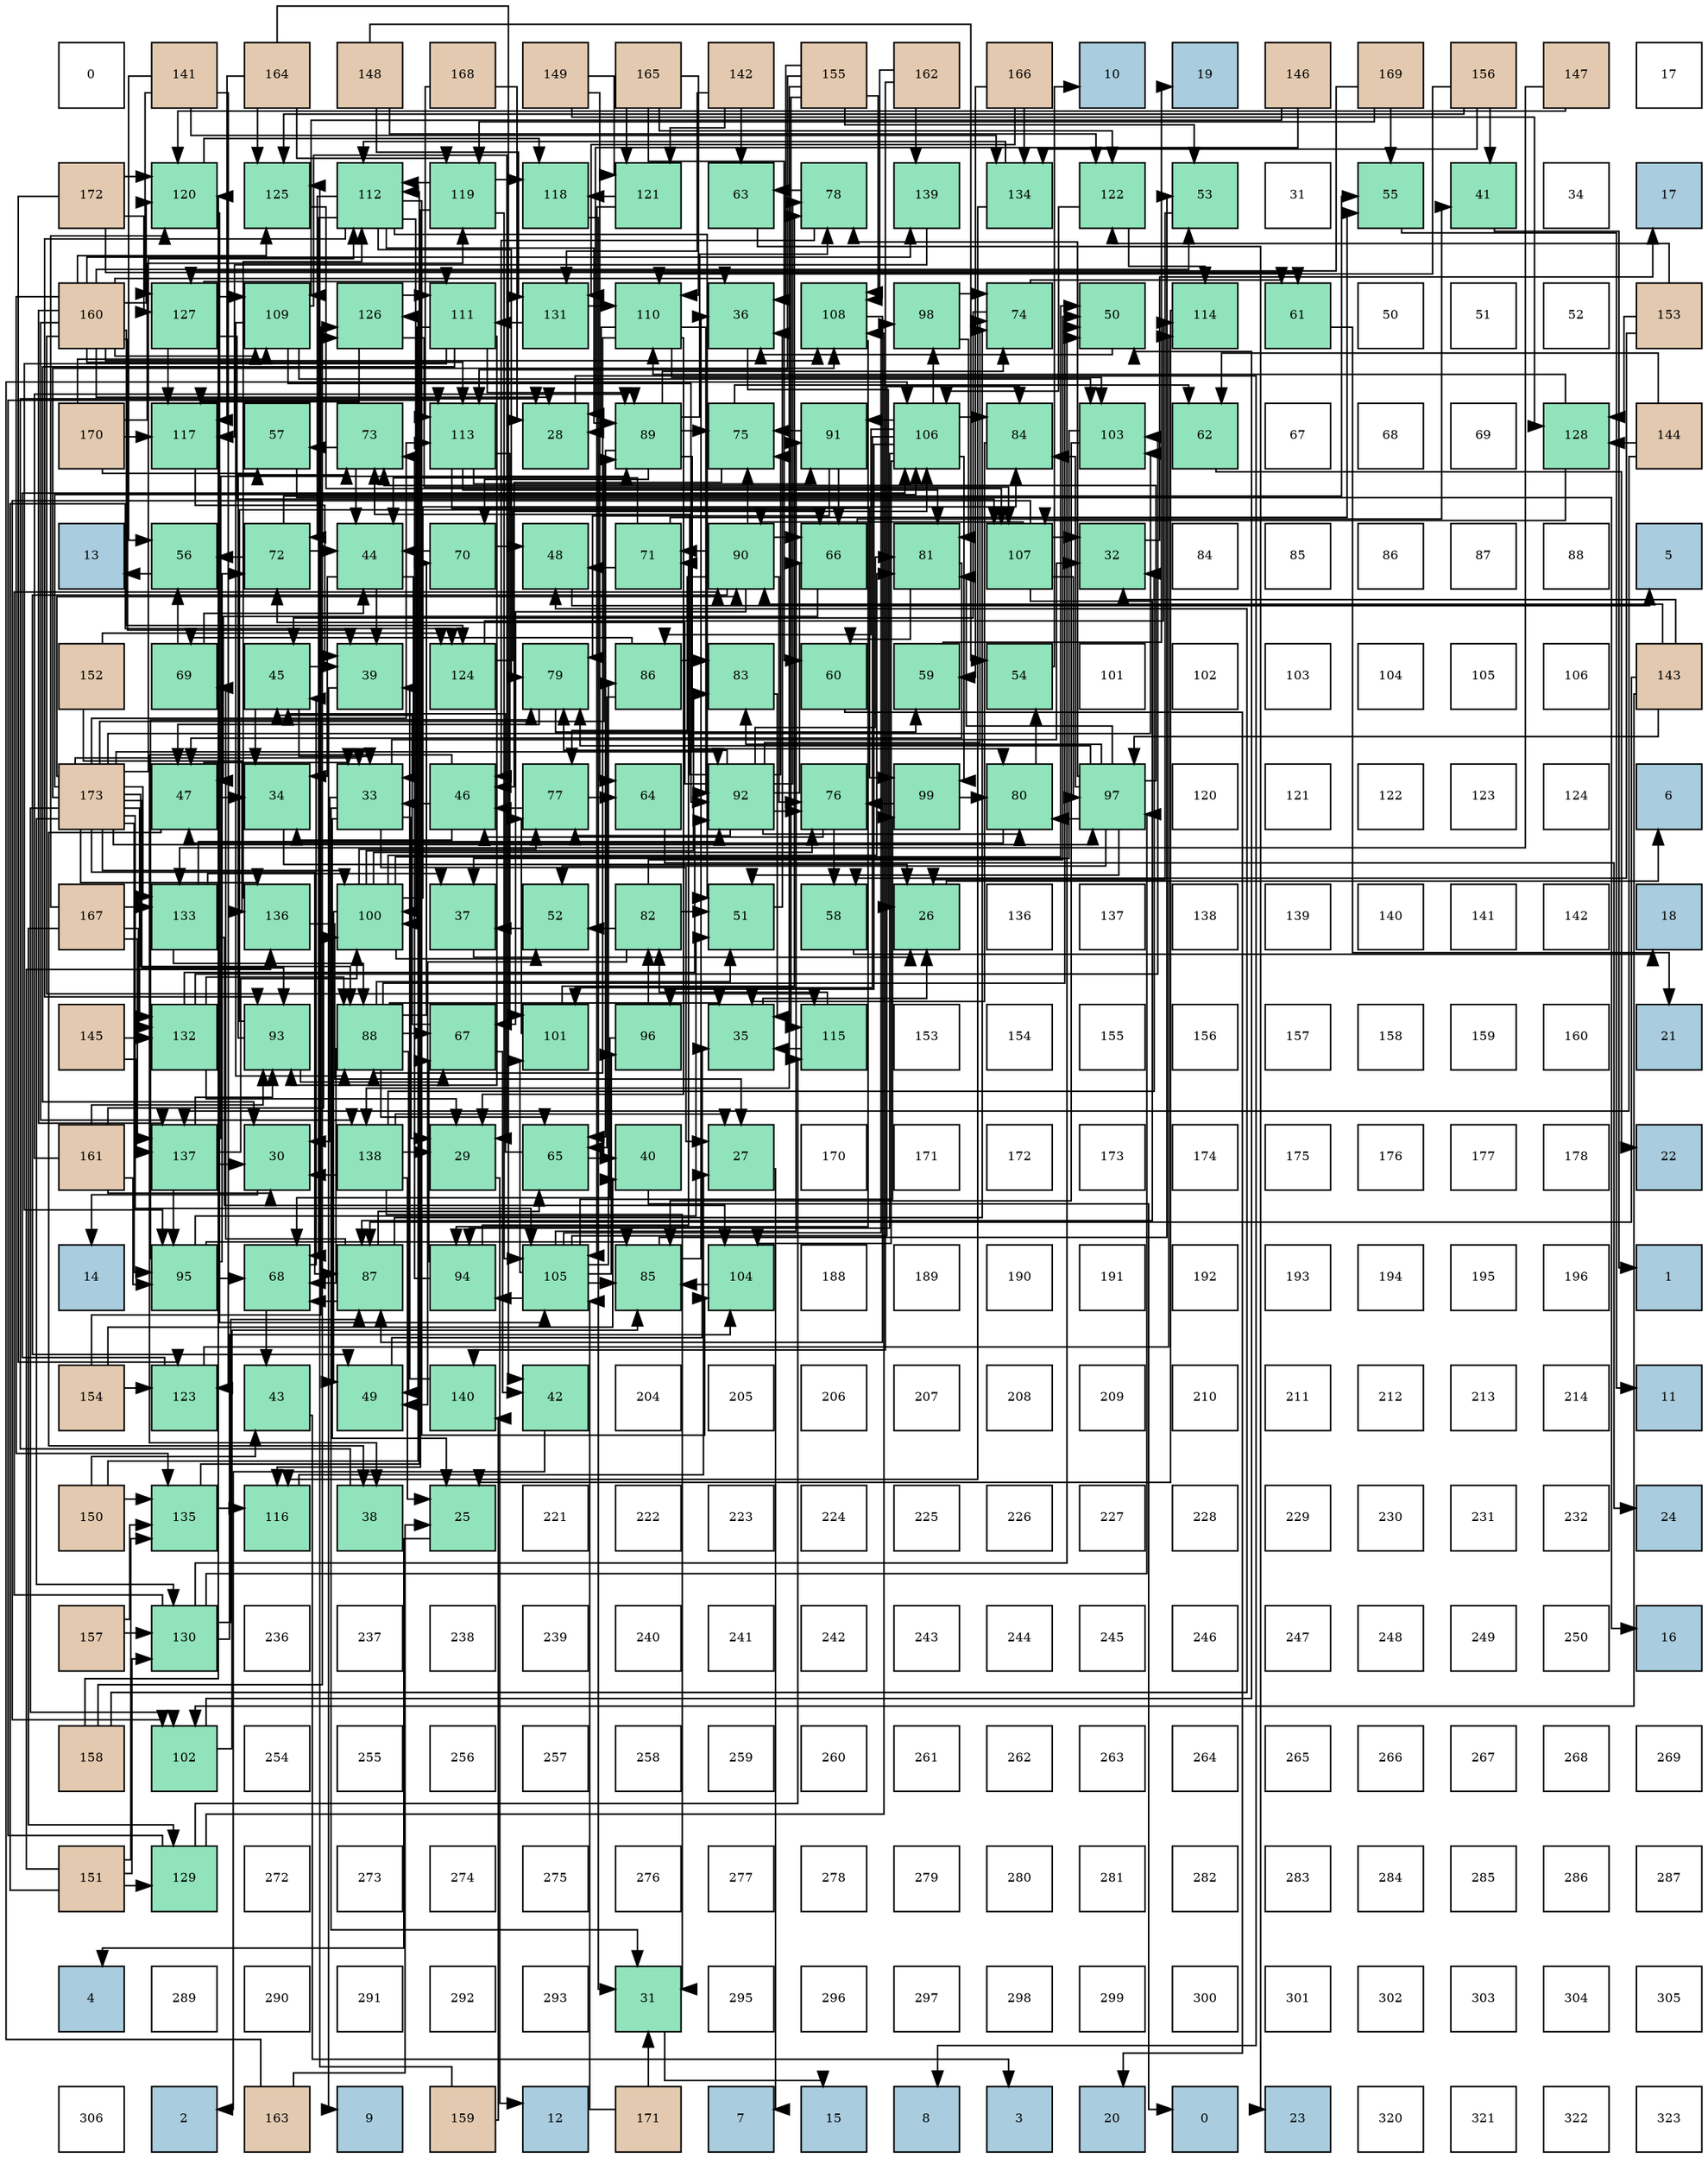 digraph layout{
 rankdir=TB;
 splines=ortho;
 node [style=filled shape=square fixedsize=true width=0.6];
0[label="0", fontsize=8, fillcolor="#ffffff"];
1[label="141", fontsize=8, fillcolor="#e3c9af"];
2[label="164", fontsize=8, fillcolor="#e3c9af"];
3[label="148", fontsize=8, fillcolor="#e3c9af"];
4[label="168", fontsize=8, fillcolor="#e3c9af"];
5[label="149", fontsize=8, fillcolor="#e3c9af"];
6[label="165", fontsize=8, fillcolor="#e3c9af"];
7[label="142", fontsize=8, fillcolor="#e3c9af"];
8[label="155", fontsize=8, fillcolor="#e3c9af"];
9[label="162", fontsize=8, fillcolor="#e3c9af"];
10[label="166", fontsize=8, fillcolor="#e3c9af"];
11[label="10", fontsize=8, fillcolor="#a9ccde"];
12[label="19", fontsize=8, fillcolor="#a9ccde"];
13[label="146", fontsize=8, fillcolor="#e3c9af"];
14[label="169", fontsize=8, fillcolor="#e3c9af"];
15[label="156", fontsize=8, fillcolor="#e3c9af"];
16[label="147", fontsize=8, fillcolor="#e3c9af"];
17[label="17", fontsize=8, fillcolor="#ffffff"];
18[label="172", fontsize=8, fillcolor="#e3c9af"];
19[label="120", fontsize=8, fillcolor="#91e3bb"];
20[label="125", fontsize=8, fillcolor="#91e3bb"];
21[label="112", fontsize=8, fillcolor="#91e3bb"];
22[label="119", fontsize=8, fillcolor="#91e3bb"];
23[label="118", fontsize=8, fillcolor="#91e3bb"];
24[label="121", fontsize=8, fillcolor="#91e3bb"];
25[label="63", fontsize=8, fillcolor="#91e3bb"];
26[label="78", fontsize=8, fillcolor="#91e3bb"];
27[label="139", fontsize=8, fillcolor="#91e3bb"];
28[label="134", fontsize=8, fillcolor="#91e3bb"];
29[label="122", fontsize=8, fillcolor="#91e3bb"];
30[label="53", fontsize=8, fillcolor="#91e3bb"];
31[label="31", fontsize=8, fillcolor="#ffffff"];
32[label="55", fontsize=8, fillcolor="#91e3bb"];
33[label="41", fontsize=8, fillcolor="#91e3bb"];
34[label="34", fontsize=8, fillcolor="#ffffff"];
35[label="17", fontsize=8, fillcolor="#a9ccde"];
36[label="160", fontsize=8, fillcolor="#e3c9af"];
37[label="127", fontsize=8, fillcolor="#91e3bb"];
38[label="109", fontsize=8, fillcolor="#91e3bb"];
39[label="126", fontsize=8, fillcolor="#91e3bb"];
40[label="111", fontsize=8, fillcolor="#91e3bb"];
41[label="131", fontsize=8, fillcolor="#91e3bb"];
42[label="110", fontsize=8, fillcolor="#91e3bb"];
43[label="36", fontsize=8, fillcolor="#91e3bb"];
44[label="108", fontsize=8, fillcolor="#91e3bb"];
45[label="98", fontsize=8, fillcolor="#91e3bb"];
46[label="74", fontsize=8, fillcolor="#91e3bb"];
47[label="50", fontsize=8, fillcolor="#91e3bb"];
48[label="114", fontsize=8, fillcolor="#91e3bb"];
49[label="61", fontsize=8, fillcolor="#91e3bb"];
50[label="50", fontsize=8, fillcolor="#ffffff"];
51[label="51", fontsize=8, fillcolor="#ffffff"];
52[label="52", fontsize=8, fillcolor="#ffffff"];
53[label="153", fontsize=8, fillcolor="#e3c9af"];
54[label="170", fontsize=8, fillcolor="#e3c9af"];
55[label="117", fontsize=8, fillcolor="#91e3bb"];
56[label="57", fontsize=8, fillcolor="#91e3bb"];
57[label="73", fontsize=8, fillcolor="#91e3bb"];
58[label="113", fontsize=8, fillcolor="#91e3bb"];
59[label="28", fontsize=8, fillcolor="#91e3bb"];
60[label="89", fontsize=8, fillcolor="#91e3bb"];
61[label="75", fontsize=8, fillcolor="#91e3bb"];
62[label="91", fontsize=8, fillcolor="#91e3bb"];
63[label="106", fontsize=8, fillcolor="#91e3bb"];
64[label="84", fontsize=8, fillcolor="#91e3bb"];
65[label="103", fontsize=8, fillcolor="#91e3bb"];
66[label="62", fontsize=8, fillcolor="#91e3bb"];
67[label="67", fontsize=8, fillcolor="#ffffff"];
68[label="68", fontsize=8, fillcolor="#ffffff"];
69[label="69", fontsize=8, fillcolor="#ffffff"];
70[label="128", fontsize=8, fillcolor="#91e3bb"];
71[label="144", fontsize=8, fillcolor="#e3c9af"];
72[label="13", fontsize=8, fillcolor="#a9ccde"];
73[label="56", fontsize=8, fillcolor="#91e3bb"];
74[label="72", fontsize=8, fillcolor="#91e3bb"];
75[label="44", fontsize=8, fillcolor="#91e3bb"];
76[label="70", fontsize=8, fillcolor="#91e3bb"];
77[label="48", fontsize=8, fillcolor="#91e3bb"];
78[label="71", fontsize=8, fillcolor="#91e3bb"];
79[label="90", fontsize=8, fillcolor="#91e3bb"];
80[label="66", fontsize=8, fillcolor="#91e3bb"];
81[label="81", fontsize=8, fillcolor="#91e3bb"];
82[label="107", fontsize=8, fillcolor="#91e3bb"];
83[label="32", fontsize=8, fillcolor="#91e3bb"];
84[label="84", fontsize=8, fillcolor="#ffffff"];
85[label="85", fontsize=8, fillcolor="#ffffff"];
86[label="86", fontsize=8, fillcolor="#ffffff"];
87[label="87", fontsize=8, fillcolor="#ffffff"];
88[label="88", fontsize=8, fillcolor="#ffffff"];
89[label="5", fontsize=8, fillcolor="#a9ccde"];
90[label="152", fontsize=8, fillcolor="#e3c9af"];
91[label="69", fontsize=8, fillcolor="#91e3bb"];
92[label="45", fontsize=8, fillcolor="#91e3bb"];
93[label="39", fontsize=8, fillcolor="#91e3bb"];
94[label="124", fontsize=8, fillcolor="#91e3bb"];
95[label="79", fontsize=8, fillcolor="#91e3bb"];
96[label="86", fontsize=8, fillcolor="#91e3bb"];
97[label="83", fontsize=8, fillcolor="#91e3bb"];
98[label="60", fontsize=8, fillcolor="#91e3bb"];
99[label="59", fontsize=8, fillcolor="#91e3bb"];
100[label="54", fontsize=8, fillcolor="#91e3bb"];
101[label="101", fontsize=8, fillcolor="#ffffff"];
102[label="102", fontsize=8, fillcolor="#ffffff"];
103[label="103", fontsize=8, fillcolor="#ffffff"];
104[label="104", fontsize=8, fillcolor="#ffffff"];
105[label="105", fontsize=8, fillcolor="#ffffff"];
106[label="106", fontsize=8, fillcolor="#ffffff"];
107[label="143", fontsize=8, fillcolor="#e3c9af"];
108[label="173", fontsize=8, fillcolor="#e3c9af"];
109[label="47", fontsize=8, fillcolor="#91e3bb"];
110[label="34", fontsize=8, fillcolor="#91e3bb"];
111[label="33", fontsize=8, fillcolor="#91e3bb"];
112[label="46", fontsize=8, fillcolor="#91e3bb"];
113[label="77", fontsize=8, fillcolor="#91e3bb"];
114[label="64", fontsize=8, fillcolor="#91e3bb"];
115[label="92", fontsize=8, fillcolor="#91e3bb"];
116[label="76", fontsize=8, fillcolor="#91e3bb"];
117[label="99", fontsize=8, fillcolor="#91e3bb"];
118[label="80", fontsize=8, fillcolor="#91e3bb"];
119[label="97", fontsize=8, fillcolor="#91e3bb"];
120[label="120", fontsize=8, fillcolor="#ffffff"];
121[label="121", fontsize=8, fillcolor="#ffffff"];
122[label="122", fontsize=8, fillcolor="#ffffff"];
123[label="123", fontsize=8, fillcolor="#ffffff"];
124[label="124", fontsize=8, fillcolor="#ffffff"];
125[label="6", fontsize=8, fillcolor="#a9ccde"];
126[label="167", fontsize=8, fillcolor="#e3c9af"];
127[label="133", fontsize=8, fillcolor="#91e3bb"];
128[label="136", fontsize=8, fillcolor="#91e3bb"];
129[label="100", fontsize=8, fillcolor="#91e3bb"];
130[label="37", fontsize=8, fillcolor="#91e3bb"];
131[label="52", fontsize=8, fillcolor="#91e3bb"];
132[label="82", fontsize=8, fillcolor="#91e3bb"];
133[label="51", fontsize=8, fillcolor="#91e3bb"];
134[label="58", fontsize=8, fillcolor="#91e3bb"];
135[label="26", fontsize=8, fillcolor="#91e3bb"];
136[label="136", fontsize=8, fillcolor="#ffffff"];
137[label="137", fontsize=8, fillcolor="#ffffff"];
138[label="138", fontsize=8, fillcolor="#ffffff"];
139[label="139", fontsize=8, fillcolor="#ffffff"];
140[label="140", fontsize=8, fillcolor="#ffffff"];
141[label="141", fontsize=8, fillcolor="#ffffff"];
142[label="142", fontsize=8, fillcolor="#ffffff"];
143[label="18", fontsize=8, fillcolor="#a9ccde"];
144[label="145", fontsize=8, fillcolor="#e3c9af"];
145[label="132", fontsize=8, fillcolor="#91e3bb"];
146[label="93", fontsize=8, fillcolor="#91e3bb"];
147[label="88", fontsize=8, fillcolor="#91e3bb"];
148[label="67", fontsize=8, fillcolor="#91e3bb"];
149[label="101", fontsize=8, fillcolor="#91e3bb"];
150[label="96", fontsize=8, fillcolor="#91e3bb"];
151[label="35", fontsize=8, fillcolor="#91e3bb"];
152[label="115", fontsize=8, fillcolor="#91e3bb"];
153[label="153", fontsize=8, fillcolor="#ffffff"];
154[label="154", fontsize=8, fillcolor="#ffffff"];
155[label="155", fontsize=8, fillcolor="#ffffff"];
156[label="156", fontsize=8, fillcolor="#ffffff"];
157[label="157", fontsize=8, fillcolor="#ffffff"];
158[label="158", fontsize=8, fillcolor="#ffffff"];
159[label="159", fontsize=8, fillcolor="#ffffff"];
160[label="160", fontsize=8, fillcolor="#ffffff"];
161[label="21", fontsize=8, fillcolor="#a9ccde"];
162[label="161", fontsize=8, fillcolor="#e3c9af"];
163[label="137", fontsize=8, fillcolor="#91e3bb"];
164[label="30", fontsize=8, fillcolor="#91e3bb"];
165[label="138", fontsize=8, fillcolor="#91e3bb"];
166[label="29", fontsize=8, fillcolor="#91e3bb"];
167[label="65", fontsize=8, fillcolor="#91e3bb"];
168[label="40", fontsize=8, fillcolor="#91e3bb"];
169[label="27", fontsize=8, fillcolor="#91e3bb"];
170[label="170", fontsize=8, fillcolor="#ffffff"];
171[label="171", fontsize=8, fillcolor="#ffffff"];
172[label="172", fontsize=8, fillcolor="#ffffff"];
173[label="173", fontsize=8, fillcolor="#ffffff"];
174[label="174", fontsize=8, fillcolor="#ffffff"];
175[label="175", fontsize=8, fillcolor="#ffffff"];
176[label="176", fontsize=8, fillcolor="#ffffff"];
177[label="177", fontsize=8, fillcolor="#ffffff"];
178[label="178", fontsize=8, fillcolor="#ffffff"];
179[label="22", fontsize=8, fillcolor="#a9ccde"];
180[label="14", fontsize=8, fillcolor="#a9ccde"];
181[label="95", fontsize=8, fillcolor="#91e3bb"];
182[label="68", fontsize=8, fillcolor="#91e3bb"];
183[label="87", fontsize=8, fillcolor="#91e3bb"];
184[label="94", fontsize=8, fillcolor="#91e3bb"];
185[label="105", fontsize=8, fillcolor="#91e3bb"];
186[label="85", fontsize=8, fillcolor="#91e3bb"];
187[label="104", fontsize=8, fillcolor="#91e3bb"];
188[label="188", fontsize=8, fillcolor="#ffffff"];
189[label="189", fontsize=8, fillcolor="#ffffff"];
190[label="190", fontsize=8, fillcolor="#ffffff"];
191[label="191", fontsize=8, fillcolor="#ffffff"];
192[label="192", fontsize=8, fillcolor="#ffffff"];
193[label="193", fontsize=8, fillcolor="#ffffff"];
194[label="194", fontsize=8, fillcolor="#ffffff"];
195[label="195", fontsize=8, fillcolor="#ffffff"];
196[label="196", fontsize=8, fillcolor="#ffffff"];
197[label="1", fontsize=8, fillcolor="#a9ccde"];
198[label="154", fontsize=8, fillcolor="#e3c9af"];
199[label="123", fontsize=8, fillcolor="#91e3bb"];
200[label="43", fontsize=8, fillcolor="#91e3bb"];
201[label="49", fontsize=8, fillcolor="#91e3bb"];
202[label="140", fontsize=8, fillcolor="#91e3bb"];
203[label="42", fontsize=8, fillcolor="#91e3bb"];
204[label="204", fontsize=8, fillcolor="#ffffff"];
205[label="205", fontsize=8, fillcolor="#ffffff"];
206[label="206", fontsize=8, fillcolor="#ffffff"];
207[label="207", fontsize=8, fillcolor="#ffffff"];
208[label="208", fontsize=8, fillcolor="#ffffff"];
209[label="209", fontsize=8, fillcolor="#ffffff"];
210[label="210", fontsize=8, fillcolor="#ffffff"];
211[label="211", fontsize=8, fillcolor="#ffffff"];
212[label="212", fontsize=8, fillcolor="#ffffff"];
213[label="213", fontsize=8, fillcolor="#ffffff"];
214[label="214", fontsize=8, fillcolor="#ffffff"];
215[label="11", fontsize=8, fillcolor="#a9ccde"];
216[label="150", fontsize=8, fillcolor="#e3c9af"];
217[label="135", fontsize=8, fillcolor="#91e3bb"];
218[label="116", fontsize=8, fillcolor="#91e3bb"];
219[label="38", fontsize=8, fillcolor="#91e3bb"];
220[label="25", fontsize=8, fillcolor="#91e3bb"];
221[label="221", fontsize=8, fillcolor="#ffffff"];
222[label="222", fontsize=8, fillcolor="#ffffff"];
223[label="223", fontsize=8, fillcolor="#ffffff"];
224[label="224", fontsize=8, fillcolor="#ffffff"];
225[label="225", fontsize=8, fillcolor="#ffffff"];
226[label="226", fontsize=8, fillcolor="#ffffff"];
227[label="227", fontsize=8, fillcolor="#ffffff"];
228[label="228", fontsize=8, fillcolor="#ffffff"];
229[label="229", fontsize=8, fillcolor="#ffffff"];
230[label="230", fontsize=8, fillcolor="#ffffff"];
231[label="231", fontsize=8, fillcolor="#ffffff"];
232[label="232", fontsize=8, fillcolor="#ffffff"];
233[label="24", fontsize=8, fillcolor="#a9ccde"];
234[label="157", fontsize=8, fillcolor="#e3c9af"];
235[label="130", fontsize=8, fillcolor="#91e3bb"];
236[label="236", fontsize=8, fillcolor="#ffffff"];
237[label="237", fontsize=8, fillcolor="#ffffff"];
238[label="238", fontsize=8, fillcolor="#ffffff"];
239[label="239", fontsize=8, fillcolor="#ffffff"];
240[label="240", fontsize=8, fillcolor="#ffffff"];
241[label="241", fontsize=8, fillcolor="#ffffff"];
242[label="242", fontsize=8, fillcolor="#ffffff"];
243[label="243", fontsize=8, fillcolor="#ffffff"];
244[label="244", fontsize=8, fillcolor="#ffffff"];
245[label="245", fontsize=8, fillcolor="#ffffff"];
246[label="246", fontsize=8, fillcolor="#ffffff"];
247[label="247", fontsize=8, fillcolor="#ffffff"];
248[label="248", fontsize=8, fillcolor="#ffffff"];
249[label="249", fontsize=8, fillcolor="#ffffff"];
250[label="250", fontsize=8, fillcolor="#ffffff"];
251[label="16", fontsize=8, fillcolor="#a9ccde"];
252[label="158", fontsize=8, fillcolor="#e3c9af"];
253[label="102", fontsize=8, fillcolor="#91e3bb"];
254[label="254", fontsize=8, fillcolor="#ffffff"];
255[label="255", fontsize=8, fillcolor="#ffffff"];
256[label="256", fontsize=8, fillcolor="#ffffff"];
257[label="257", fontsize=8, fillcolor="#ffffff"];
258[label="258", fontsize=8, fillcolor="#ffffff"];
259[label="259", fontsize=8, fillcolor="#ffffff"];
260[label="260", fontsize=8, fillcolor="#ffffff"];
261[label="261", fontsize=8, fillcolor="#ffffff"];
262[label="262", fontsize=8, fillcolor="#ffffff"];
263[label="263", fontsize=8, fillcolor="#ffffff"];
264[label="264", fontsize=8, fillcolor="#ffffff"];
265[label="265", fontsize=8, fillcolor="#ffffff"];
266[label="266", fontsize=8, fillcolor="#ffffff"];
267[label="267", fontsize=8, fillcolor="#ffffff"];
268[label="268", fontsize=8, fillcolor="#ffffff"];
269[label="269", fontsize=8, fillcolor="#ffffff"];
270[label="151", fontsize=8, fillcolor="#e3c9af"];
271[label="129", fontsize=8, fillcolor="#91e3bb"];
272[label="272", fontsize=8, fillcolor="#ffffff"];
273[label="273", fontsize=8, fillcolor="#ffffff"];
274[label="274", fontsize=8, fillcolor="#ffffff"];
275[label="275", fontsize=8, fillcolor="#ffffff"];
276[label="276", fontsize=8, fillcolor="#ffffff"];
277[label="277", fontsize=8, fillcolor="#ffffff"];
278[label="278", fontsize=8, fillcolor="#ffffff"];
279[label="279", fontsize=8, fillcolor="#ffffff"];
280[label="280", fontsize=8, fillcolor="#ffffff"];
281[label="281", fontsize=8, fillcolor="#ffffff"];
282[label="282", fontsize=8, fillcolor="#ffffff"];
283[label="283", fontsize=8, fillcolor="#ffffff"];
284[label="284", fontsize=8, fillcolor="#ffffff"];
285[label="285", fontsize=8, fillcolor="#ffffff"];
286[label="286", fontsize=8, fillcolor="#ffffff"];
287[label="287", fontsize=8, fillcolor="#ffffff"];
288[label="4", fontsize=8, fillcolor="#a9ccde"];
289[label="289", fontsize=8, fillcolor="#ffffff"];
290[label="290", fontsize=8, fillcolor="#ffffff"];
291[label="291", fontsize=8, fillcolor="#ffffff"];
292[label="292", fontsize=8, fillcolor="#ffffff"];
293[label="293", fontsize=8, fillcolor="#ffffff"];
294[label="31", fontsize=8, fillcolor="#91e3bb"];
295[label="295", fontsize=8, fillcolor="#ffffff"];
296[label="296", fontsize=8, fillcolor="#ffffff"];
297[label="297", fontsize=8, fillcolor="#ffffff"];
298[label="298", fontsize=8, fillcolor="#ffffff"];
299[label="299", fontsize=8, fillcolor="#ffffff"];
300[label="300", fontsize=8, fillcolor="#ffffff"];
301[label="301", fontsize=8, fillcolor="#ffffff"];
302[label="302", fontsize=8, fillcolor="#ffffff"];
303[label="303", fontsize=8, fillcolor="#ffffff"];
304[label="304", fontsize=8, fillcolor="#ffffff"];
305[label="305", fontsize=8, fillcolor="#ffffff"];
306[label="306", fontsize=8, fillcolor="#ffffff"];
307[label="2", fontsize=8, fillcolor="#a9ccde"];
308[label="163", fontsize=8, fillcolor="#e3c9af"];
309[label="9", fontsize=8, fillcolor="#a9ccde"];
310[label="159", fontsize=8, fillcolor="#e3c9af"];
311[label="12", fontsize=8, fillcolor="#a9ccde"];
312[label="171", fontsize=8, fillcolor="#e3c9af"];
313[label="7", fontsize=8, fillcolor="#a9ccde"];
314[label="15", fontsize=8, fillcolor="#a9ccde"];
315[label="8", fontsize=8, fillcolor="#a9ccde"];
316[label="3", fontsize=8, fillcolor="#a9ccde"];
317[label="20", fontsize=8, fillcolor="#a9ccde"];
318[label="0", fontsize=8, fillcolor="#a9ccde"];
319[label="23", fontsize=8, fillcolor="#a9ccde"];
320[label="320", fontsize=8, fillcolor="#ffffff"];
321[label="321", fontsize=8, fillcolor="#ffffff"];
322[label="322", fontsize=8, fillcolor="#ffffff"];
323[label="323", fontsize=8, fillcolor="#ffffff"];
edge [constraint=false, style=vis];220 -> 288;
135 -> 125;
169 -> 313;
59 -> 315;
166 -> 311;
164 -> 180;
294 -> 314;
83 -> 35;
111 -> 220;
111 -> 169;
111 -> 166;
111 -> 164;
111 -> 294;
111 -> 83;
110 -> 135;
151 -> 135;
43 -> 135;
130 -> 135;
219 -> 59;
93 -> 309;
168 -> 318;
33 -> 197;
203 -> 307;
200 -> 316;
75 -> 111;
75 -> 110;
75 -> 93;
92 -> 111;
92 -> 110;
92 -> 93;
112 -> 111;
112 -> 110;
112 -> 219;
109 -> 111;
109 -> 110;
109 -> 219;
77 -> 89;
201 -> 151;
47 -> 43;
133 -> 43;
131 -> 130;
30 -> 135;
100 -> 11;
32 -> 215;
73 -> 72;
56 -> 251;
134 -> 143;
99 -> 12;
98 -> 317;
49 -> 161;
66 -> 179;
25 -> 319;
114 -> 233;
167 -> 168;
167 -> 92;
80 -> 33;
80 -> 109;
148 -> 203;
148 -> 92;
182 -> 200;
182 -> 92;
91 -> 75;
91 -> 73;
76 -> 75;
76 -> 77;
78 -> 75;
78 -> 77;
78 -> 32;
74 -> 75;
74 -> 32;
74 -> 73;
57 -> 75;
57 -> 56;
46 -> 92;
46 -> 49;
61 -> 112;
61 -> 66;
116 -> 112;
116 -> 134;
113 -> 112;
113 -> 114;
26 -> 112;
26 -> 25;
95 -> 109;
95 -> 99;
118 -> 109;
118 -> 100;
81 -> 109;
81 -> 98;
132 -> 201;
132 -> 47;
132 -> 133;
132 -> 131;
97 -> 151;
64 -> 151;
186 -> 43;
186 -> 30;
96 -> 167;
96 -> 91;
96 -> 97;
183 -> 167;
183 -> 182;
183 -> 91;
183 -> 46;
147 -> 151;
147 -> 201;
147 -> 47;
147 -> 133;
147 -> 167;
147 -> 148;
147 -> 182;
147 -> 76;
60 -> 167;
60 -> 76;
60 -> 46;
60 -> 61;
60 -> 26;
60 -> 118;
79 -> 201;
79 -> 80;
79 -> 148;
79 -> 78;
79 -> 61;
79 -> 116;
79 -> 113;
62 -> 80;
62 -> 61;
62 -> 95;
115 -> 80;
115 -> 74;
115 -> 57;
115 -> 46;
115 -> 61;
115 -> 116;
115 -> 113;
115 -> 26;
115 -> 95;
115 -> 118;
115 -> 81;
146 -> 80;
146 -> 148;
146 -> 57;
184 -> 148;
184 -> 78;
184 -> 57;
181 -> 133;
181 -> 182;
181 -> 74;
181 -> 95;
181 -> 186;
150 -> 182;
150 -> 132;
119 -> 133;
119 -> 131;
119 -> 57;
119 -> 26;
119 -> 95;
119 -> 118;
119 -> 81;
119 -> 97;
119 -> 64;
45 -> 46;
45 -> 81;
117 -> 116;
117 -> 118;
129 -> 201;
129 -> 47;
129 -> 131;
129 -> 116;
129 -> 113;
129 -> 81;
129 -> 97;
129 -> 64;
149 -> 113;
149 -> 26;
253 -> 47;
253 -> 186;
65 -> 130;
65 -> 186;
187 -> 186;
185 -> 64;
185 -> 186;
185 -> 96;
185 -> 62;
185 -> 184;
185 -> 150;
185 -> 45;
185 -> 117;
185 -> 149;
63 -> 64;
63 -> 96;
63 -> 62;
63 -> 184;
63 -> 150;
63 -> 45;
63 -> 117;
63 -> 149;
63 -> 187;
82 -> 83;
82 -> 183;
82 -> 79;
82 -> 119;
82 -> 253;
44 -> 183;
44 -> 184;
38 -> 166;
38 -> 147;
38 -> 115;
38 -> 65;
42 -> 59;
42 -> 166;
42 -> 147;
42 -> 115;
42 -> 65;
40 -> 164;
40 -> 60;
40 -> 146;
40 -> 181;
40 -> 129;
21 -> 133;
21 -> 182;
21 -> 74;
21 -> 95;
21 -> 60;
21 -> 146;
21 -> 129;
21 -> 187;
58 -> 81;
58 -> 62;
58 -> 117;
58 -> 149;
48 -> 220;
152 -> 151;
152 -> 132;
218 -> 169;
55 -> 93;
23 -> 294;
22 -> 185;
22 -> 21;
22 -> 218;
22 -> 23;
19 -> 185;
19 -> 23;
24 -> 185;
24 -> 23;
29 -> 63;
29 -> 48;
199 -> 63;
199 -> 48;
94 -> 63;
94 -> 48;
20 -> 82;
39 -> 82;
39 -> 40;
39 -> 55;
37 -> 82;
37 -> 38;
37 -> 40;
37 -> 55;
70 -> 82;
70 -> 42;
271 -> 44;
271 -> 58;
271 -> 152;
235 -> 47;
235 -> 183;
235 -> 79;
235 -> 119;
235 -> 187;
41 -> 42;
41 -> 40;
145 -> 166;
145 -> 147;
145 -> 115;
145 -> 65;
127 -> 130;
127 -> 147;
127 -> 115;
127 -> 187;
28 -> 21;
28 -> 218;
217 -> 21;
217 -> 218;
128 -> 169;
128 -> 21;
163 -> 164;
163 -> 60;
163 -> 146;
163 -> 181;
163 -> 129;
165 -> 220;
165 -> 169;
165 -> 166;
165 -> 164;
165 -> 294;
165 -> 83;
27 -> 55;
202 -> 93;
1 -> 73;
1 -> 199;
1 -> 37;
1 -> 28;
7 -> 25;
7 -> 24;
7 -> 41;
107 -> 83;
107 -> 183;
107 -> 79;
107 -> 119;
107 -> 253;
71 -> 66;
71 -> 70;
71 -> 163;
144 -> 145;
144 -> 163;
13 -> 59;
13 -> 38;
16 -> 19;
16 -> 127;
3 -> 100;
3 -> 29;
3 -> 41;
5 -> 114;
5 -> 24;
5 -> 70;
216 -> 200;
216 -> 39;
216 -> 217;
270 -> 94;
270 -> 271;
270 -> 235;
270 -> 217;
270 -> 128;
90 -> 94;
90 -> 128;
53 -> 134;
53 -> 29;
53 -> 70;
198 -> 168;
198 -> 199;
198 -> 39;
8 -> 43;
8 -> 30;
8 -> 44;
8 -> 58;
8 -> 152;
8 -> 165;
15 -> 33;
15 -> 42;
15 -> 20;
15 -> 28;
234 -> 235;
234 -> 217;
252 -> 77;
252 -> 19;
252 -> 39;
310 -> 20;
310 -> 202;
36 -> 59;
36 -> 43;
36 -> 93;
36 -> 30;
36 -> 44;
36 -> 38;
36 -> 58;
36 -> 152;
36 -> 19;
36 -> 94;
36 -> 20;
36 -> 217;
36 -> 163;
36 -> 165;
36 -> 27;
162 -> 164;
162 -> 60;
162 -> 146;
162 -> 181;
162 -> 129;
9 -> 44;
9 -> 27;
9 -> 202;
308 -> 220;
308 -> 63;
2 -> 203;
2 -> 55;
2 -> 22;
2 -> 20;
6 -> 98;
6 -> 42;
6 -> 24;
6 -> 29;
10 -> 99;
10 -> 41;
10 -> 28;
126 -> 19;
126 -> 271;
126 -> 145;
126 -> 127;
126 -> 163;
4 -> 59;
4 -> 58;
14 -> 32;
14 -> 22;
14 -> 37;
54 -> 56;
54 -> 38;
54 -> 55;
54 -> 22;
312 -> 294;
312 -> 185;
18 -> 49;
18 -> 19;
18 -> 199;
18 -> 37;
108 -> 111;
108 -> 183;
108 -> 147;
108 -> 60;
108 -> 79;
108 -> 115;
108 -> 146;
108 -> 181;
108 -> 119;
108 -> 129;
108 -> 253;
108 -> 65;
108 -> 185;
108 -> 63;
108 -> 44;
108 -> 21;
108 -> 58;
108 -> 235;
108 -> 145;
108 -> 127;
108 -> 128;
edge [constraint=true, style=invis];
0 -> 18 -> 36 -> 54 -> 72 -> 90 -> 108 -> 126 -> 144 -> 162 -> 180 -> 198 -> 216 -> 234 -> 252 -> 270 -> 288 -> 306;
1 -> 19 -> 37 -> 55 -> 73 -> 91 -> 109 -> 127 -> 145 -> 163 -> 181 -> 199 -> 217 -> 235 -> 253 -> 271 -> 289 -> 307;
2 -> 20 -> 38 -> 56 -> 74 -> 92 -> 110 -> 128 -> 146 -> 164 -> 182 -> 200 -> 218 -> 236 -> 254 -> 272 -> 290 -> 308;
3 -> 21 -> 39 -> 57 -> 75 -> 93 -> 111 -> 129 -> 147 -> 165 -> 183 -> 201 -> 219 -> 237 -> 255 -> 273 -> 291 -> 309;
4 -> 22 -> 40 -> 58 -> 76 -> 94 -> 112 -> 130 -> 148 -> 166 -> 184 -> 202 -> 220 -> 238 -> 256 -> 274 -> 292 -> 310;
5 -> 23 -> 41 -> 59 -> 77 -> 95 -> 113 -> 131 -> 149 -> 167 -> 185 -> 203 -> 221 -> 239 -> 257 -> 275 -> 293 -> 311;
6 -> 24 -> 42 -> 60 -> 78 -> 96 -> 114 -> 132 -> 150 -> 168 -> 186 -> 204 -> 222 -> 240 -> 258 -> 276 -> 294 -> 312;
7 -> 25 -> 43 -> 61 -> 79 -> 97 -> 115 -> 133 -> 151 -> 169 -> 187 -> 205 -> 223 -> 241 -> 259 -> 277 -> 295 -> 313;
8 -> 26 -> 44 -> 62 -> 80 -> 98 -> 116 -> 134 -> 152 -> 170 -> 188 -> 206 -> 224 -> 242 -> 260 -> 278 -> 296 -> 314;
9 -> 27 -> 45 -> 63 -> 81 -> 99 -> 117 -> 135 -> 153 -> 171 -> 189 -> 207 -> 225 -> 243 -> 261 -> 279 -> 297 -> 315;
10 -> 28 -> 46 -> 64 -> 82 -> 100 -> 118 -> 136 -> 154 -> 172 -> 190 -> 208 -> 226 -> 244 -> 262 -> 280 -> 298 -> 316;
11 -> 29 -> 47 -> 65 -> 83 -> 101 -> 119 -> 137 -> 155 -> 173 -> 191 -> 209 -> 227 -> 245 -> 263 -> 281 -> 299 -> 317;
12 -> 30 -> 48 -> 66 -> 84 -> 102 -> 120 -> 138 -> 156 -> 174 -> 192 -> 210 -> 228 -> 246 -> 264 -> 282 -> 300 -> 318;
13 -> 31 -> 49 -> 67 -> 85 -> 103 -> 121 -> 139 -> 157 -> 175 -> 193 -> 211 -> 229 -> 247 -> 265 -> 283 -> 301 -> 319;
14 -> 32 -> 50 -> 68 -> 86 -> 104 -> 122 -> 140 -> 158 -> 176 -> 194 -> 212 -> 230 -> 248 -> 266 -> 284 -> 302 -> 320;
15 -> 33 -> 51 -> 69 -> 87 -> 105 -> 123 -> 141 -> 159 -> 177 -> 195 -> 213 -> 231 -> 249 -> 267 -> 285 -> 303 -> 321;
16 -> 34 -> 52 -> 70 -> 88 -> 106 -> 124 -> 142 -> 160 -> 178 -> 196 -> 214 -> 232 -> 250 -> 268 -> 286 -> 304 -> 322;
17 -> 35 -> 53 -> 71 -> 89 -> 107 -> 125 -> 143 -> 161 -> 179 -> 197 -> 215 -> 233 -> 251 -> 269 -> 287 -> 305 -> 323;
rank = same {0 -> 1 -> 2 -> 3 -> 4 -> 5 -> 6 -> 7 -> 8 -> 9 -> 10 -> 11 -> 12 -> 13 -> 14 -> 15 -> 16 -> 17};
rank = same {18 -> 19 -> 20 -> 21 -> 22 -> 23 -> 24 -> 25 -> 26 -> 27 -> 28 -> 29 -> 30 -> 31 -> 32 -> 33 -> 34 -> 35};
rank = same {36 -> 37 -> 38 -> 39 -> 40 -> 41 -> 42 -> 43 -> 44 -> 45 -> 46 -> 47 -> 48 -> 49 -> 50 -> 51 -> 52 -> 53};
rank = same {54 -> 55 -> 56 -> 57 -> 58 -> 59 -> 60 -> 61 -> 62 -> 63 -> 64 -> 65 -> 66 -> 67 -> 68 -> 69 -> 70 -> 71};
rank = same {72 -> 73 -> 74 -> 75 -> 76 -> 77 -> 78 -> 79 -> 80 -> 81 -> 82 -> 83 -> 84 -> 85 -> 86 -> 87 -> 88 -> 89};
rank = same {90 -> 91 -> 92 -> 93 -> 94 -> 95 -> 96 -> 97 -> 98 -> 99 -> 100 -> 101 -> 102 -> 103 -> 104 -> 105 -> 106 -> 107};
rank = same {108 -> 109 -> 110 -> 111 -> 112 -> 113 -> 114 -> 115 -> 116 -> 117 -> 118 -> 119 -> 120 -> 121 -> 122 -> 123 -> 124 -> 125};
rank = same {126 -> 127 -> 128 -> 129 -> 130 -> 131 -> 132 -> 133 -> 134 -> 135 -> 136 -> 137 -> 138 -> 139 -> 140 -> 141 -> 142 -> 143};
rank = same {144 -> 145 -> 146 -> 147 -> 148 -> 149 -> 150 -> 151 -> 152 -> 153 -> 154 -> 155 -> 156 -> 157 -> 158 -> 159 -> 160 -> 161};
rank = same {162 -> 163 -> 164 -> 165 -> 166 -> 167 -> 168 -> 169 -> 170 -> 171 -> 172 -> 173 -> 174 -> 175 -> 176 -> 177 -> 178 -> 179};
rank = same {180 -> 181 -> 182 -> 183 -> 184 -> 185 -> 186 -> 187 -> 188 -> 189 -> 190 -> 191 -> 192 -> 193 -> 194 -> 195 -> 196 -> 197};
rank = same {198 -> 199 -> 200 -> 201 -> 202 -> 203 -> 204 -> 205 -> 206 -> 207 -> 208 -> 209 -> 210 -> 211 -> 212 -> 213 -> 214 -> 215};
rank = same {216 -> 217 -> 218 -> 219 -> 220 -> 221 -> 222 -> 223 -> 224 -> 225 -> 226 -> 227 -> 228 -> 229 -> 230 -> 231 -> 232 -> 233};
rank = same {234 -> 235 -> 236 -> 237 -> 238 -> 239 -> 240 -> 241 -> 242 -> 243 -> 244 -> 245 -> 246 -> 247 -> 248 -> 249 -> 250 -> 251};
rank = same {252 -> 253 -> 254 -> 255 -> 256 -> 257 -> 258 -> 259 -> 260 -> 261 -> 262 -> 263 -> 264 -> 265 -> 266 -> 267 -> 268 -> 269};
rank = same {270 -> 271 -> 272 -> 273 -> 274 -> 275 -> 276 -> 277 -> 278 -> 279 -> 280 -> 281 -> 282 -> 283 -> 284 -> 285 -> 286 -> 287};
rank = same {288 -> 289 -> 290 -> 291 -> 292 -> 293 -> 294 -> 295 -> 296 -> 297 -> 298 -> 299 -> 300 -> 301 -> 302 -> 303 -> 304 -> 305};
rank = same {306 -> 307 -> 308 -> 309 -> 310 -> 311 -> 312 -> 313 -> 314 -> 315 -> 316 -> 317 -> 318 -> 319 -> 320 -> 321 -> 322 -> 323};
}